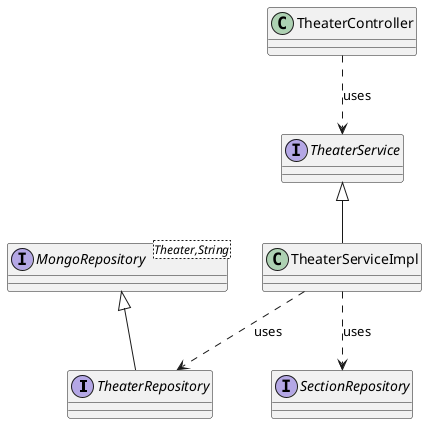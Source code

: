 @startuml

interface TheaterRepository
interface "MongoRepository<Theater,String>" as MongoRepository_Theater_String_
MongoRepository_Theater_String_ <|-- TheaterRepository

class TheaterController
TheaterController ..> TheaterService : uses 

interface TheaterService
class TheaterServiceImpl
TheaterService <|-- TheaterServiceImpl
TheaterServiceImpl ..> TheaterRepository : uses

interface SectionRepository
TheaterServiceImpl ..> SectionRepository : uses

@enduml
